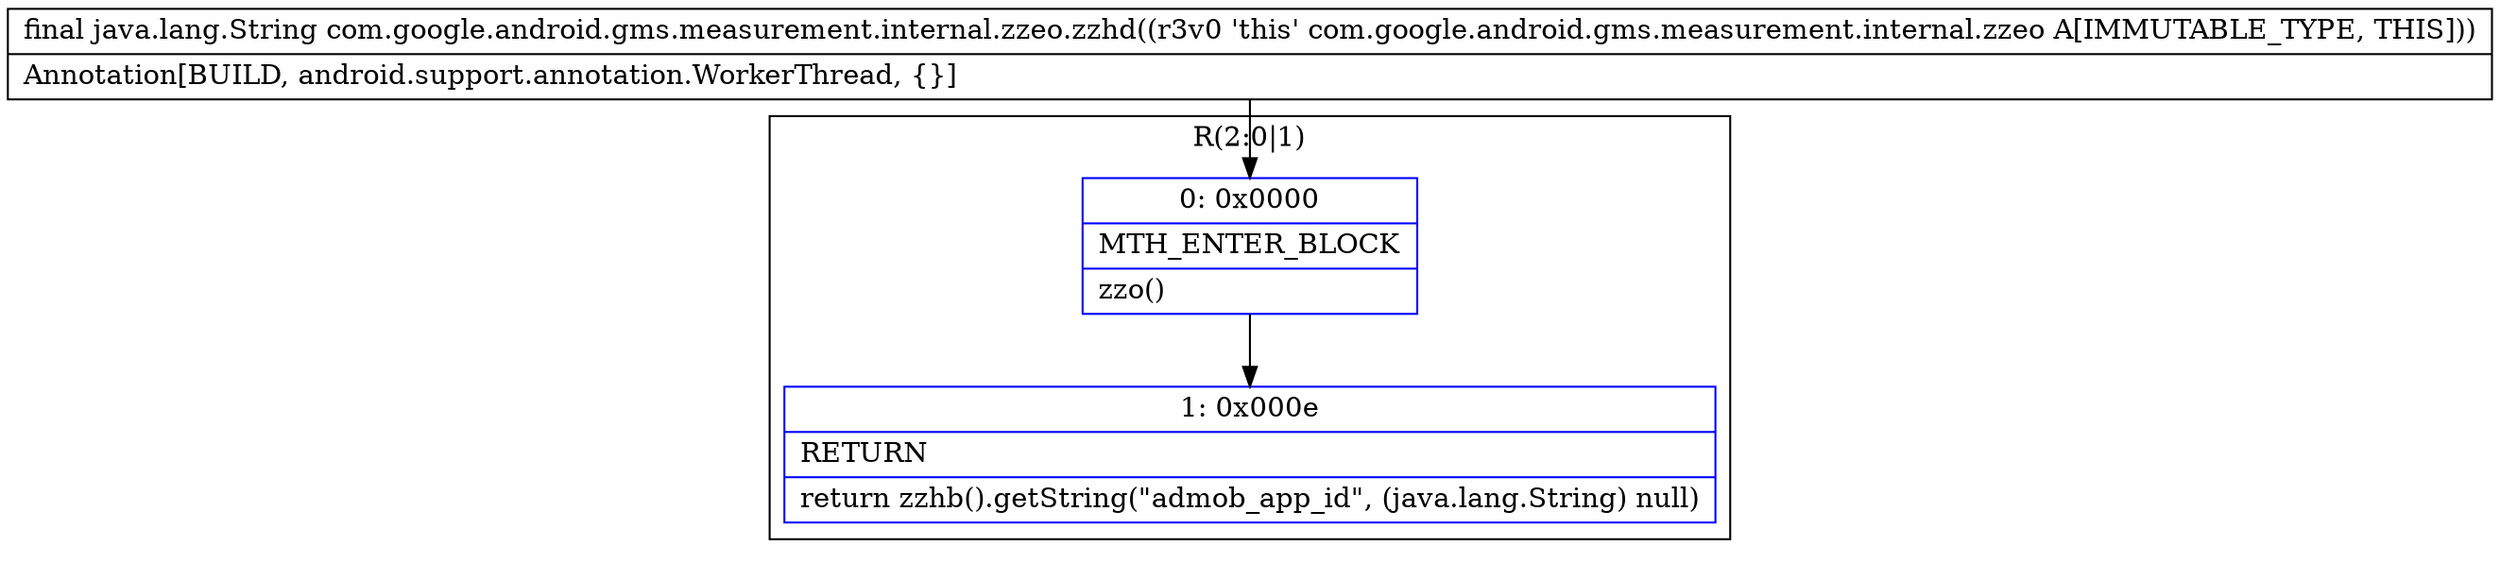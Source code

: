digraph "CFG forcom.google.android.gms.measurement.internal.zzeo.zzhd()Ljava\/lang\/String;" {
subgraph cluster_Region_693765064 {
label = "R(2:0|1)";
node [shape=record,color=blue];
Node_0 [shape=record,label="{0\:\ 0x0000|MTH_ENTER_BLOCK\l|zzo()\l}"];
Node_1 [shape=record,label="{1\:\ 0x000e|RETURN\l|return zzhb().getString(\"admob_app_id\", (java.lang.String) null)\l}"];
}
MethodNode[shape=record,label="{final java.lang.String com.google.android.gms.measurement.internal.zzeo.zzhd((r3v0 'this' com.google.android.gms.measurement.internal.zzeo A[IMMUTABLE_TYPE, THIS]))  | Annotation[BUILD, android.support.annotation.WorkerThread, \{\}]\l}"];
MethodNode -> Node_0;
Node_0 -> Node_1;
}

